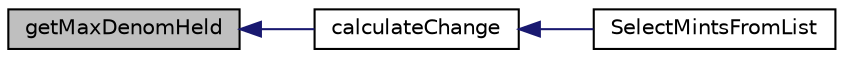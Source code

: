 digraph "getMaxDenomHeld"
{
  edge [fontname="Helvetica",fontsize="10",labelfontname="Helvetica",labelfontsize="10"];
  node [fontname="Helvetica",fontsize="10",shape=record];
  rankdir="LR";
  Node27 [label="getMaxDenomHeld",height=0.2,width=0.4,color="black", fillcolor="grey75", style="filled", fontcolor="black"];
  Node27 -> Node28 [dir="back",color="midnightblue",fontsize="10",style="solid",fontname="Helvetica"];
  Node28 [label="calculateChange",height=0.2,width=0.4,color="black", fillcolor="white", style="filled",URL="$denomination__functions_8h.html#ad63ca223f7f06fc93de604662d54d7fd"];
  Node28 -> Node29 [dir="back",color="midnightblue",fontsize="10",style="solid",fontname="Helvetica"];
  Node29 [label="SelectMintsFromList",height=0.2,width=0.4,color="black", fillcolor="white", style="filled",URL="$denomination__functions_8h.html#a76403a7bb4c60f165d5925ed643a67a7"];
}
